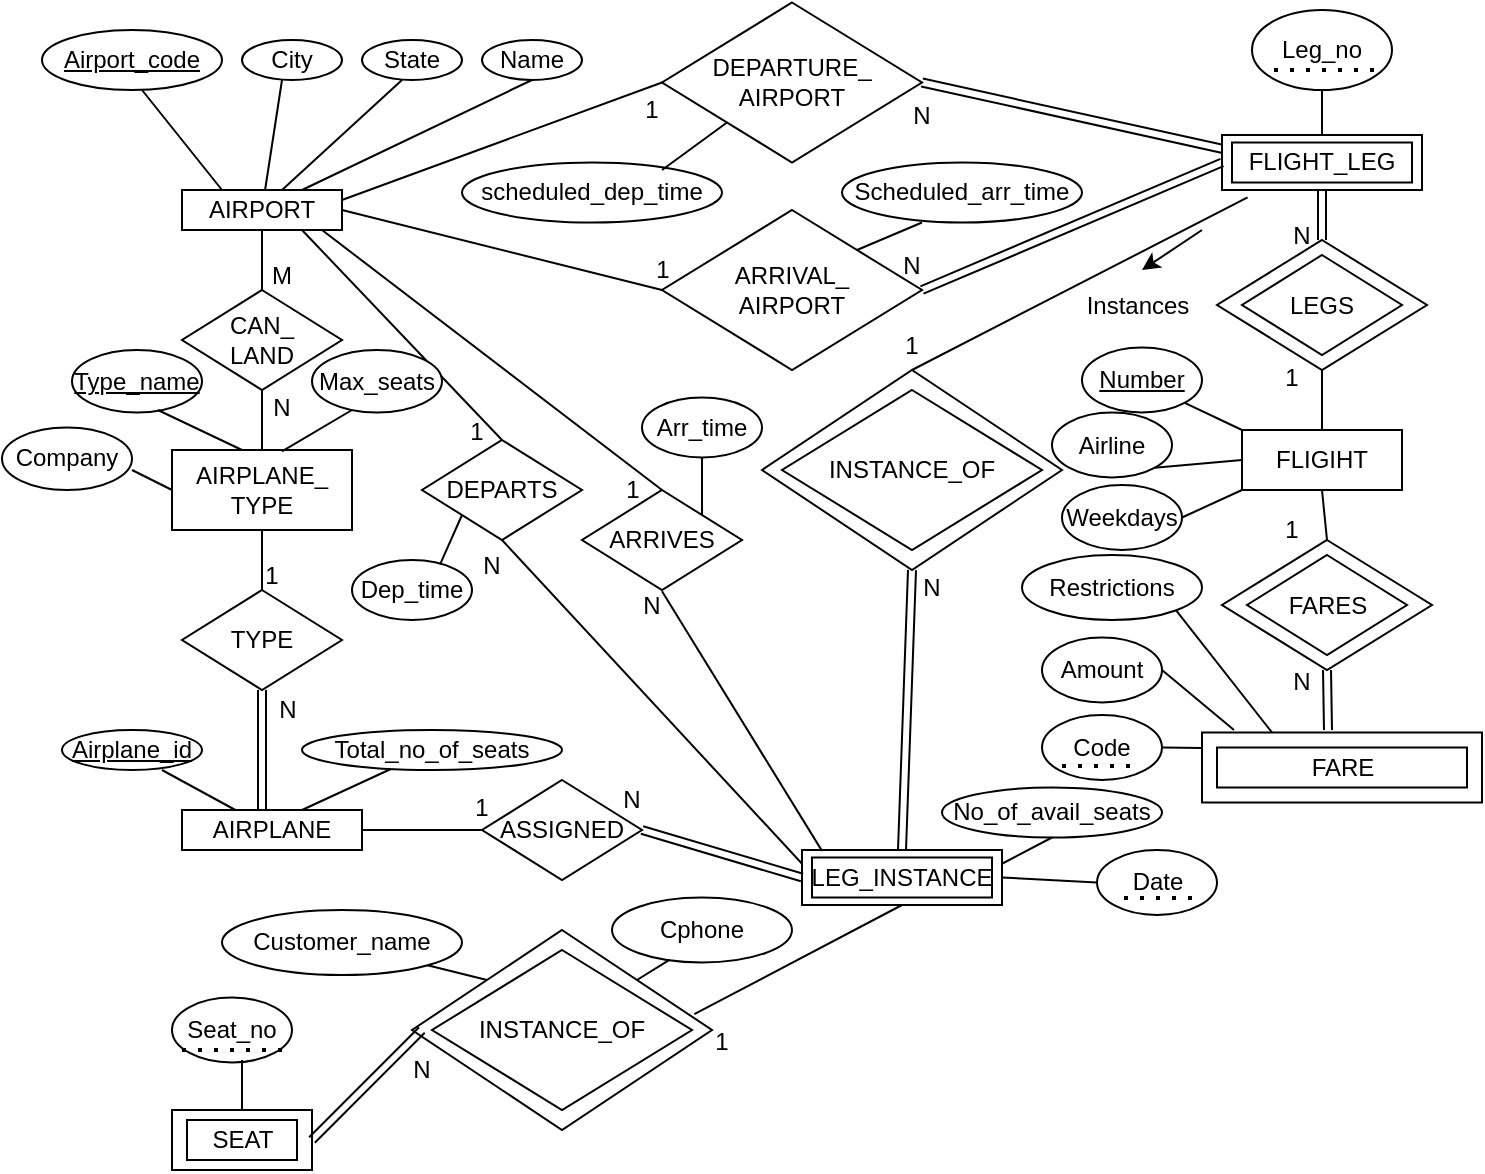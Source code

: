 <mxfile version="13.7.1" type="github">
  <diagram id="7w60Y6D1dDrkf24Q0bfc" name="Page-1">
    <mxGraphModel dx="1560" dy="632" grid="1" gridSize="10" guides="1" tooltips="1" connect="1" arrows="1" fold="1" page="1" pageScale="1" pageWidth="827" pageHeight="1169" math="0" shadow="0">
      <root>
        <mxCell id="0" />
        <mxCell id="1" parent="0" />
        <mxCell id="KQcOtN7dzlKegNRBwBD5-45" value="" style="rhombus;whiteSpace=wrap;html=1;strokeColor=#000000;" vertex="1" parent="1">
          <mxGeometry x="200" y="200" width="150" height="100" as="geometry" />
        </mxCell>
        <mxCell id="KQcOtN7dzlKegNRBwBD5-3" value="&lt;u&gt;Airport_code&lt;/u&gt;" style="ellipse;whiteSpace=wrap;html=1;strokeColor=#000000;" vertex="1" parent="1">
          <mxGeometry x="-160" y="30" width="90" height="30" as="geometry" />
        </mxCell>
        <mxCell id="KQcOtN7dzlKegNRBwBD5-7" value="City" style="ellipse;whiteSpace=wrap;html=1;strokeColor=#000000;" vertex="1" parent="1">
          <mxGeometry x="-60" y="35" width="50" height="20" as="geometry" />
        </mxCell>
        <mxCell id="KQcOtN7dzlKegNRBwBD5-8" value="Name" style="ellipse;whiteSpace=wrap;html=1;strokeColor=#000000;" vertex="1" parent="1">
          <mxGeometry x="60" y="35" width="50" height="20" as="geometry" />
        </mxCell>
        <mxCell id="KQcOtN7dzlKegNRBwBD5-9" value="State" style="ellipse;whiteSpace=wrap;html=1;strokeColor=#000000;" vertex="1" parent="1">
          <mxGeometry y="35" width="50" height="20" as="geometry" />
        </mxCell>
        <mxCell id="KQcOtN7dzlKegNRBwBD5-11" value="AIRPORT" style="rounded=0;whiteSpace=wrap;html=1;strokeColor=#000000;" vertex="1" parent="1">
          <mxGeometry x="-90" y="110" width="80" height="20" as="geometry" />
        </mxCell>
        <mxCell id="KQcOtN7dzlKegNRBwBD5-13" value="" style="endArrow=none;html=1;" edge="1" parent="1">
          <mxGeometry width="50" height="50" relative="1" as="geometry">
            <mxPoint x="-70" y="110" as="sourcePoint" />
            <mxPoint x="-110" y="60" as="targetPoint" />
          </mxGeometry>
        </mxCell>
        <mxCell id="KQcOtN7dzlKegNRBwBD5-15" value="" style="endArrow=none;html=1;" edge="1" parent="1">
          <mxGeometry width="50" height="50" relative="1" as="geometry">
            <mxPoint x="-40" y="110" as="sourcePoint" />
            <mxPoint x="20" y="55.0" as="targetPoint" />
          </mxGeometry>
        </mxCell>
        <mxCell id="KQcOtN7dzlKegNRBwBD5-16" value="" style="endArrow=none;html=1;" edge="1" parent="1" source="KQcOtN7dzlKegNRBwBD5-11">
          <mxGeometry width="50" height="50" relative="1" as="geometry">
            <mxPoint y="105.0" as="sourcePoint" />
            <mxPoint x="-40" y="55.0" as="targetPoint" />
          </mxGeometry>
        </mxCell>
        <mxCell id="KQcOtN7dzlKegNRBwBD5-17" value="" style="endArrow=none;html=1;entryX=0.5;entryY=1;entryDx=0;entryDy=0;exitX=0.75;exitY=0;exitDx=0;exitDy=0;exitPerimeter=0;" edge="1" parent="1" source="KQcOtN7dzlKegNRBwBD5-11" target="KQcOtN7dzlKegNRBwBD5-8">
          <mxGeometry width="50" height="50" relative="1" as="geometry">
            <mxPoint x="-18" y="106" as="sourcePoint" />
            <mxPoint x="30" y="65.0" as="targetPoint" />
            <Array as="points" />
          </mxGeometry>
        </mxCell>
        <mxCell id="KQcOtN7dzlKegNRBwBD5-18" value="CAN_&lt;br&gt;LAND" style="rhombus;whiteSpace=wrap;html=1;strokeColor=#000000;" vertex="1" parent="1">
          <mxGeometry x="-90" y="160" width="80" height="50" as="geometry" />
        </mxCell>
        <mxCell id="KQcOtN7dzlKegNRBwBD5-19" value="" style="endArrow=none;html=1;entryX=0.5;entryY=1;entryDx=0;entryDy=0;exitX=0.5;exitY=0;exitDx=0;exitDy=0;" edge="1" parent="1" source="KQcOtN7dzlKegNRBwBD5-18" target="KQcOtN7dzlKegNRBwBD5-11">
          <mxGeometry width="50" height="50" relative="1" as="geometry">
            <mxPoint x="180" y="340" as="sourcePoint" />
            <mxPoint x="230" y="290" as="targetPoint" />
          </mxGeometry>
        </mxCell>
        <mxCell id="KQcOtN7dzlKegNRBwBD5-20" value="AIRPLANE_&lt;br&gt;TYPE" style="rounded=0;whiteSpace=wrap;html=1;strokeColor=#000000;" vertex="1" parent="1">
          <mxGeometry x="-95" y="240" width="90" height="40" as="geometry" />
        </mxCell>
        <mxCell id="KQcOtN7dzlKegNRBwBD5-21" value="TYPE" style="rhombus;whiteSpace=wrap;html=1;strokeColor=#000000;" vertex="1" parent="1">
          <mxGeometry x="-90" y="310" width="80" height="50" as="geometry" />
        </mxCell>
        <mxCell id="KQcOtN7dzlKegNRBwBD5-22" value="AIRPLANE" style="rounded=0;whiteSpace=wrap;html=1;strokeColor=#000000;" vertex="1" parent="1">
          <mxGeometry x="-90" y="420" width="90" height="20" as="geometry" />
        </mxCell>
        <mxCell id="KQcOtN7dzlKegNRBwBD5-23" value="&lt;u&gt;Airplane_id&lt;/u&gt;" style="ellipse;whiteSpace=wrap;html=1;strokeColor=#000000;" vertex="1" parent="1">
          <mxGeometry x="-150" y="380" width="70" height="20" as="geometry" />
        </mxCell>
        <mxCell id="KQcOtN7dzlKegNRBwBD5-25" value="Total_no_of_seats" style="ellipse;whiteSpace=wrap;html=1;strokeColor=#000000;" vertex="1" parent="1">
          <mxGeometry x="-30" y="380" width="130" height="20" as="geometry" />
        </mxCell>
        <mxCell id="KQcOtN7dzlKegNRBwBD5-26" value="ASSIGNED" style="rhombus;whiteSpace=wrap;html=1;strokeColor=#000000;" vertex="1" parent="1">
          <mxGeometry x="60" y="405" width="80" height="50" as="geometry" />
        </mxCell>
        <mxCell id="KQcOtN7dzlKegNRBwBD5-27" value="" style="rounded=0;whiteSpace=wrap;html=1;strokeColor=#000000;" vertex="1" parent="1">
          <mxGeometry x="220" y="440" width="100" height="27.5" as="geometry" />
        </mxCell>
        <mxCell id="KQcOtN7dzlKegNRBwBD5-28" value="LEG_INSTANCE" style="rounded=0;whiteSpace=wrap;html=1;strokeColor=#000000;" vertex="1" parent="1">
          <mxGeometry x="225" y="443.75" width="90" height="20" as="geometry" />
        </mxCell>
        <mxCell id="KQcOtN7dzlKegNRBwBD5-31" value="DEPARTS" style="rhombus;whiteSpace=wrap;html=1;strokeColor=#000000;" vertex="1" parent="1">
          <mxGeometry x="30" y="235" width="80" height="50" as="geometry" />
        </mxCell>
        <mxCell id="KQcOtN7dzlKegNRBwBD5-32" value="ARRIVES" style="rhombus;whiteSpace=wrap;html=1;strokeColor=#000000;" vertex="1" parent="1">
          <mxGeometry x="110" y="260" width="80" height="50" as="geometry" />
        </mxCell>
        <mxCell id="KQcOtN7dzlKegNRBwBD5-33" value="" style="endArrow=none;html=1;entryX=0.75;entryY=1;entryDx=0;entryDy=0;exitX=0.5;exitY=0;exitDx=0;exitDy=0;" edge="1" parent="1" source="KQcOtN7dzlKegNRBwBD5-31" target="KQcOtN7dzlKegNRBwBD5-11">
          <mxGeometry width="50" height="50" relative="1" as="geometry">
            <mxPoint x="210" y="340" as="sourcePoint" />
            <mxPoint x="260" y="290" as="targetPoint" />
          </mxGeometry>
        </mxCell>
        <mxCell id="KQcOtN7dzlKegNRBwBD5-34" value="" style="endArrow=none;html=1;entryX=0.75;entryY=1;entryDx=0;entryDy=0;exitX=0.5;exitY=0;exitDx=0;exitDy=0;" edge="1" parent="1" source="KQcOtN7dzlKegNRBwBD5-32">
          <mxGeometry width="50" height="50" relative="1" as="geometry">
            <mxPoint x="130" y="240.0" as="sourcePoint" />
            <mxPoint x="-20" y="130.0" as="targetPoint" />
          </mxGeometry>
        </mxCell>
        <mxCell id="KQcOtN7dzlKegNRBwBD5-36" value="DEPARTURE_&lt;br&gt;AIRPORT" style="rhombus;whiteSpace=wrap;html=1;strokeColor=#000000;" vertex="1" parent="1">
          <mxGeometry x="150" y="16.25" width="130" height="80" as="geometry" />
        </mxCell>
        <mxCell id="KQcOtN7dzlKegNRBwBD5-37" value="ARRIVAL_&lt;br&gt;AIRPORT" style="rhombus;whiteSpace=wrap;html=1;strokeColor=#000000;" vertex="1" parent="1">
          <mxGeometry x="150" y="120" width="130" height="80" as="geometry" />
        </mxCell>
        <mxCell id="KQcOtN7dzlKegNRBwBD5-38" value="" style="endArrow=none;html=1;exitX=1;exitY=0.25;exitDx=0;exitDy=0;entryX=0;entryY=0.5;entryDx=0;entryDy=0;" edge="1" parent="1" source="KQcOtN7dzlKegNRBwBD5-11" target="KQcOtN7dzlKegNRBwBD5-36">
          <mxGeometry width="50" height="50" relative="1" as="geometry">
            <mxPoint x="50" y="130" as="sourcePoint" />
            <mxPoint x="100" y="80" as="targetPoint" />
          </mxGeometry>
        </mxCell>
        <mxCell id="KQcOtN7dzlKegNRBwBD5-39" value="" style="endArrow=none;html=1;exitX=1;exitY=0.5;exitDx=0;exitDy=0;entryX=0;entryY=0.5;entryDx=0;entryDy=0;" edge="1" parent="1" source="KQcOtN7dzlKegNRBwBD5-11" target="KQcOtN7dzlKegNRBwBD5-37">
          <mxGeometry width="50" height="50" relative="1" as="geometry">
            <mxPoint y="125.0" as="sourcePoint" />
            <mxPoint x="200" y="55.0" as="targetPoint" />
          </mxGeometry>
        </mxCell>
        <mxCell id="KQcOtN7dzlKegNRBwBD5-40" value="" style="rounded=0;whiteSpace=wrap;html=1;strokeColor=#000000;" vertex="1" parent="1">
          <mxGeometry x="430" y="82.5" width="100" height="27.5" as="geometry" />
        </mxCell>
        <mxCell id="KQcOtN7dzlKegNRBwBD5-41" value="FLIGHT_LEG" style="rounded=0;whiteSpace=wrap;html=1;strokeColor=#000000;" vertex="1" parent="1">
          <mxGeometry x="435" y="86.25" width="90" height="20" as="geometry" />
        </mxCell>
        <mxCell id="KQcOtN7dzlKegNRBwBD5-44" value="INSTANCE_OF" style="rhombus;whiteSpace=wrap;html=1;strokeColor=#000000;" vertex="1" parent="1">
          <mxGeometry x="210" y="210" width="130" height="80" as="geometry" />
        </mxCell>
        <mxCell id="KQcOtN7dzlKegNRBwBD5-46" value="scheduled_dep_time" style="ellipse;whiteSpace=wrap;html=1;strokeColor=#000000;" vertex="1" parent="1">
          <mxGeometry x="50" y="96.25" width="130" height="30" as="geometry" />
        </mxCell>
        <mxCell id="KQcOtN7dzlKegNRBwBD5-47" value="Scheduled_arr_time" style="ellipse;whiteSpace=wrap;html=1;strokeColor=#000000;" vertex="1" parent="1">
          <mxGeometry x="240" y="96.25" width="120" height="30" as="geometry" />
        </mxCell>
        <mxCell id="KQcOtN7dzlKegNRBwBD5-48" value="" style="endArrow=none;html=1;exitX=1;exitY=0.5;exitDx=0;exitDy=0;entryX=0;entryY=0.25;entryDx=0;entryDy=0;shape=link;" edge="1" parent="1" source="KQcOtN7dzlKegNRBwBD5-36" target="KQcOtN7dzlKegNRBwBD5-40">
          <mxGeometry width="50" height="50" relative="1" as="geometry">
            <mxPoint x="300" y="70" as="sourcePoint" />
            <mxPoint x="350" y="20" as="targetPoint" />
          </mxGeometry>
        </mxCell>
        <mxCell id="KQcOtN7dzlKegNRBwBD5-49" value="" style="endArrow=none;html=1;exitX=1;exitY=0.5;exitDx=0;exitDy=0;entryX=0;entryY=0.5;entryDx=0;entryDy=0;shape=link;" edge="1" parent="1" target="KQcOtN7dzlKegNRBwBD5-40">
          <mxGeometry width="50" height="50" relative="1" as="geometry">
            <mxPoint x="280" y="160.0" as="sourcePoint" />
            <mxPoint x="430" y="203.125" as="targetPoint" />
          </mxGeometry>
        </mxCell>
        <mxCell id="KQcOtN7dzlKegNRBwBD5-50" value="" style="endArrow=none;html=1;exitX=1;exitY=0;exitDx=0;exitDy=0;" edge="1" parent="1" source="KQcOtN7dzlKegNRBwBD5-37">
          <mxGeometry width="50" height="50" relative="1" as="geometry">
            <mxPoint x="230" y="176.25" as="sourcePoint" />
            <mxPoint x="280" y="126.25" as="targetPoint" />
          </mxGeometry>
        </mxCell>
        <mxCell id="KQcOtN7dzlKegNRBwBD5-52" value="" style="endArrow=none;html=1;entryX=0;entryY=1;entryDx=0;entryDy=0;" edge="1" parent="1" target="KQcOtN7dzlKegNRBwBD5-36">
          <mxGeometry width="50" height="50" relative="1" as="geometry">
            <mxPoint x="150" y="100" as="sourcePoint" />
            <mxPoint x="300" y="42.5" as="targetPoint" />
          </mxGeometry>
        </mxCell>
        <mxCell id="KQcOtN7dzlKegNRBwBD5-53" value="&lt;span style=&quot;line-height: 120%&quot;&gt;Leg_no&lt;/span&gt;" style="ellipse;whiteSpace=wrap;html=1;strokeColor=#000000;" vertex="1" parent="1">
          <mxGeometry x="445" y="20" width="70" height="40" as="geometry" />
        </mxCell>
        <mxCell id="KQcOtN7dzlKegNRBwBD5-54" value="" style="rhombus;whiteSpace=wrap;html=1;strokeColor=#000000;" vertex="1" parent="1">
          <mxGeometry x="427.5" y="135" width="105" height="65" as="geometry" />
        </mxCell>
        <mxCell id="KQcOtN7dzlKegNRBwBD5-56" value="LEGS" style="rhombus;whiteSpace=wrap;html=1;strokeColor=#000000;" vertex="1" parent="1">
          <mxGeometry x="440" y="142.5" width="80" height="50" as="geometry" />
        </mxCell>
        <mxCell id="KQcOtN7dzlKegNRBwBD5-57" value="&lt;u&gt;Number&lt;/u&gt;" style="ellipse;whiteSpace=wrap;html=1;strokeColor=#000000;" vertex="1" parent="1">
          <mxGeometry x="360" y="188.75" width="60" height="32.5" as="geometry" />
        </mxCell>
        <mxCell id="KQcOtN7dzlKegNRBwBD5-58" value="Airline" style="ellipse;whiteSpace=wrap;html=1;strokeColor=#000000;" vertex="1" parent="1">
          <mxGeometry x="345" y="221.25" width="60" height="32.5" as="geometry" />
        </mxCell>
        <mxCell id="KQcOtN7dzlKegNRBwBD5-59" value="Weekdays" style="ellipse;whiteSpace=wrap;html=1;strokeColor=#000000;" vertex="1" parent="1">
          <mxGeometry x="350" y="257.5" width="60" height="32.5" as="geometry" />
        </mxCell>
        <mxCell id="KQcOtN7dzlKegNRBwBD5-60" value="Restrictions" style="ellipse;whiteSpace=wrap;html=1;strokeColor=#000000;" vertex="1" parent="1">
          <mxGeometry x="330" y="292.5" width="90" height="32.5" as="geometry" />
        </mxCell>
        <mxCell id="KQcOtN7dzlKegNRBwBD5-61" value="FLIGIHT" style="rounded=0;whiteSpace=wrap;html=1;strokeColor=#000000;" vertex="1" parent="1">
          <mxGeometry x="440" y="230" width="80" height="30" as="geometry" />
        </mxCell>
        <mxCell id="KQcOtN7dzlKegNRBwBD5-63" value="" style="rhombus;whiteSpace=wrap;html=1;strokeColor=#000000;" vertex="1" parent="1">
          <mxGeometry x="430" y="285" width="105" height="65" as="geometry" />
        </mxCell>
        <mxCell id="KQcOtN7dzlKegNRBwBD5-64" value="FARES" style="rhombus;whiteSpace=wrap;html=1;strokeColor=#000000;" vertex="1" parent="1">
          <mxGeometry x="442.5" y="292.5" width="80" height="50" as="geometry" />
        </mxCell>
        <mxCell id="KQcOtN7dzlKegNRBwBD5-65" value="" style="rounded=0;whiteSpace=wrap;html=1;strokeColor=#000000;" vertex="1" parent="1">
          <mxGeometry x="420" y="381.25" width="140" height="35" as="geometry" />
        </mxCell>
        <mxCell id="KQcOtN7dzlKegNRBwBD5-66" value="FARE" style="rounded=0;whiteSpace=wrap;html=1;strokeColor=#000000;" vertex="1" parent="1">
          <mxGeometry x="427.5" y="388.75" width="125" height="20" as="geometry" />
        </mxCell>
        <mxCell id="KQcOtN7dzlKegNRBwBD5-67" value="Amount" style="ellipse;whiteSpace=wrap;html=1;strokeColor=#000000;" vertex="1" parent="1">
          <mxGeometry x="340" y="333.75" width="60" height="32.5" as="geometry" />
        </mxCell>
        <mxCell id="KQcOtN7dzlKegNRBwBD5-68" value="Code" style="ellipse;whiteSpace=wrap;html=1;strokeColor=#000000;" vertex="1" parent="1">
          <mxGeometry x="340" y="372.5" width="60" height="32.5" as="geometry" />
        </mxCell>
        <mxCell id="KQcOtN7dzlKegNRBwBD5-69" value="Arr_time" style="ellipse;whiteSpace=wrap;html=1;strokeColor=#000000;" vertex="1" parent="1">
          <mxGeometry x="140" y="213.75" width="60" height="30" as="geometry" />
        </mxCell>
        <mxCell id="KQcOtN7dzlKegNRBwBD5-70" value="Dep_time" style="ellipse;whiteSpace=wrap;html=1;strokeColor=#000000;" vertex="1" parent="1">
          <mxGeometry x="-5" y="295" width="60" height="30" as="geometry" />
        </mxCell>
        <mxCell id="KQcOtN7dzlKegNRBwBD5-72" value="" style="rhombus;whiteSpace=wrap;html=1;strokeColor=#000000;" vertex="1" parent="1">
          <mxGeometry x="25" y="480" width="150" height="100" as="geometry" />
        </mxCell>
        <mxCell id="KQcOtN7dzlKegNRBwBD5-73" value="INSTANCE_OF" style="rhombus;whiteSpace=wrap;html=1;strokeColor=#000000;" vertex="1" parent="1">
          <mxGeometry x="35" y="490" width="130" height="80" as="geometry" />
        </mxCell>
        <mxCell id="KQcOtN7dzlKegNRBwBD5-74" value="Cphone" style="ellipse;whiteSpace=wrap;html=1;strokeColor=#000000;" vertex="1" parent="1">
          <mxGeometry x="125" y="463.75" width="90" height="32.5" as="geometry" />
        </mxCell>
        <mxCell id="KQcOtN7dzlKegNRBwBD5-75" value="Customer_name" style="ellipse;whiteSpace=wrap;html=1;strokeColor=#000000;" vertex="1" parent="1">
          <mxGeometry x="-70" y="470" width="120" height="32.5" as="geometry" />
        </mxCell>
        <mxCell id="KQcOtN7dzlKegNRBwBD5-76" value="Seat_no" style="ellipse;whiteSpace=wrap;html=1;strokeColor=#000000;" vertex="1" parent="1">
          <mxGeometry x="-95" y="513.75" width="60" height="32.5" as="geometry" />
        </mxCell>
        <mxCell id="KQcOtN7dzlKegNRBwBD5-78" value="" style="rounded=0;whiteSpace=wrap;html=1;strokeColor=#000000;" vertex="1" parent="1">
          <mxGeometry x="-95" y="570" width="70" height="30" as="geometry" />
        </mxCell>
        <mxCell id="KQcOtN7dzlKegNRBwBD5-79" value="SEAT" style="rounded=0;whiteSpace=wrap;html=1;strokeColor=#000000;" vertex="1" parent="1">
          <mxGeometry x="-87.5" y="575" width="55" height="20" as="geometry" />
        </mxCell>
        <mxCell id="KQcOtN7dzlKegNRBwBD5-80" value="" style="endArrow=none;html=1;exitX=0.5;exitY=0;exitDx=0;exitDy=0;" edge="1" parent="1" source="KQcOtN7dzlKegNRBwBD5-78">
          <mxGeometry width="50" height="50" relative="1" as="geometry">
            <mxPoint x="-110" y="595" as="sourcePoint" />
            <mxPoint x="-60" y="545" as="targetPoint" />
          </mxGeometry>
        </mxCell>
        <mxCell id="KQcOtN7dzlKegNRBwBD5-81" value="" style="endArrow=none;html=1;exitX=0;exitY=0.25;exitDx=0;exitDy=0;entryX=0.5;entryY=1;entryDx=0;entryDy=0;" edge="1" parent="1" source="KQcOtN7dzlKegNRBwBD5-27" target="KQcOtN7dzlKegNRBwBD5-31">
          <mxGeometry width="50" height="50" relative="1" as="geometry">
            <mxPoint x="20" y="340" as="sourcePoint" />
            <mxPoint x="70" y="280" as="targetPoint" />
          </mxGeometry>
        </mxCell>
        <mxCell id="KQcOtN7dzlKegNRBwBD5-82" value="" style="endArrow=none;html=1;exitX=0.1;exitY=0.016;exitDx=0;exitDy=0;exitPerimeter=0;" edge="1" parent="1" source="KQcOtN7dzlKegNRBwBD5-27">
          <mxGeometry width="50" height="50" relative="1" as="geometry">
            <mxPoint x="270" y="440.005" as="sourcePoint" />
            <mxPoint x="150" y="310.63" as="targetPoint" />
          </mxGeometry>
        </mxCell>
        <mxCell id="KQcOtN7dzlKegNRBwBD5-83" value="" style="endArrow=none;html=1;entryX=0.5;entryY=1;entryDx=0;entryDy=0;exitX=0.5;exitY=0;exitDx=0;exitDy=0;" edge="1" parent="1" source="KQcOtN7dzlKegNRBwBD5-20" target="KQcOtN7dzlKegNRBwBD5-18">
          <mxGeometry width="50" height="50" relative="1" as="geometry">
            <mxPoint x="160" y="330" as="sourcePoint" />
            <mxPoint x="210" y="280" as="targetPoint" />
            <Array as="points" />
          </mxGeometry>
        </mxCell>
        <mxCell id="KQcOtN7dzlKegNRBwBD5-84" value="&lt;u&gt;Type_name&lt;/u&gt;" style="ellipse;whiteSpace=wrap;html=1;strokeColor=#000000;" vertex="1" parent="1">
          <mxGeometry x="-145" y="190" width="65" height="31.25" as="geometry" />
        </mxCell>
        <mxCell id="KQcOtN7dzlKegNRBwBD5-85" value="Max_seats" style="ellipse;whiteSpace=wrap;html=1;strokeColor=#000000;" vertex="1" parent="1">
          <mxGeometry x="-25" y="190" width="65" height="31.25" as="geometry" />
        </mxCell>
        <mxCell id="KQcOtN7dzlKegNRBwBD5-86" value="Company" style="ellipse;whiteSpace=wrap;html=1;strokeColor=#000000;" vertex="1" parent="1">
          <mxGeometry x="-180" y="228.75" width="65" height="31.25" as="geometry" />
        </mxCell>
        <mxCell id="KQcOtN7dzlKegNRBwBD5-87" value="" style="endArrow=none;html=1;entryX=0.66;entryY=0.96;entryDx=0;entryDy=0;entryPerimeter=0;" edge="1" parent="1" target="KQcOtN7dzlKegNRBwBD5-84">
          <mxGeometry width="50" height="50" relative="1" as="geometry">
            <mxPoint x="-60" y="240" as="sourcePoint" />
            <mxPoint x="210" y="280" as="targetPoint" />
          </mxGeometry>
        </mxCell>
        <mxCell id="KQcOtN7dzlKegNRBwBD5-89" value="" style="endArrow=none;html=1;exitX=0.611;exitY=0.018;exitDx=0;exitDy=0;exitPerimeter=0;" edge="1" parent="1" source="KQcOtN7dzlKegNRBwBD5-20">
          <mxGeometry width="50" height="50" relative="1" as="geometry">
            <mxPoint x="-55" y="270" as="sourcePoint" />
            <mxPoint x="-5" y="220" as="targetPoint" />
          </mxGeometry>
        </mxCell>
        <mxCell id="KQcOtN7dzlKegNRBwBD5-90" value="" style="endArrow=none;html=1;exitX=0;exitY=0.5;exitDx=0;exitDy=0;" edge="1" parent="1" source="KQcOtN7dzlKegNRBwBD5-20">
          <mxGeometry width="50" height="50" relative="1" as="geometry">
            <mxPoint x="-165" y="300" as="sourcePoint" />
            <mxPoint x="-115" y="250" as="targetPoint" />
          </mxGeometry>
        </mxCell>
        <mxCell id="KQcOtN7dzlKegNRBwBD5-91" value="" style="endArrow=none;html=1;exitX=0.5;exitY=0;exitDx=0;exitDy=0;" edge="1" parent="1" source="KQcOtN7dzlKegNRBwBD5-21">
          <mxGeometry width="50" height="50" relative="1" as="geometry">
            <mxPoint x="-100" y="330" as="sourcePoint" />
            <mxPoint x="-50" y="280" as="targetPoint" />
          </mxGeometry>
        </mxCell>
        <mxCell id="KQcOtN7dzlKegNRBwBD5-93" value="" style="endArrow=none;html=1;verticalAlign=middle;labelPosition=left;verticalLabelPosition=middle;align=right;entryX=0.5;entryY=1;entryDx=0;entryDy=0;shape=link;" edge="1" parent="1" target="KQcOtN7dzlKegNRBwBD5-21">
          <mxGeometry width="50" height="50" relative="1" as="geometry">
            <mxPoint x="-50" y="420" as="sourcePoint" />
            <mxPoint x="-45" y="354" as="targetPoint" />
          </mxGeometry>
        </mxCell>
        <mxCell id="KQcOtN7dzlKegNRBwBD5-95" value="" style="endArrow=none;html=1;" edge="1" parent="1" source="KQcOtN7dzlKegNRBwBD5-22">
          <mxGeometry width="50" height="50" relative="1" as="geometry">
            <mxPoint x="-150" y="450" as="sourcePoint" />
            <mxPoint x="-100" y="400" as="targetPoint" />
          </mxGeometry>
        </mxCell>
        <mxCell id="KQcOtN7dzlKegNRBwBD5-96" value="" style="endArrow=none;html=1;" edge="1" parent="1" target="KQcOtN7dzlKegNRBwBD5-25">
          <mxGeometry width="50" height="50" relative="1" as="geometry">
            <mxPoint x="-30" y="420" as="sourcePoint" />
            <mxPoint x="1" y="403" as="targetPoint" />
          </mxGeometry>
        </mxCell>
        <mxCell id="KQcOtN7dzlKegNRBwBD5-98" value="" style="endArrow=none;html=1;entryX=0;entryY=0.5;entryDx=0;entryDy=0;exitX=1;exitY=0.5;exitDx=0;exitDy=0;" edge="1" parent="1" source="KQcOtN7dzlKegNRBwBD5-22" target="KQcOtN7dzlKegNRBwBD5-26">
          <mxGeometry width="50" height="50" relative="1" as="geometry">
            <mxPoint x="-20" y="470" as="sourcePoint" />
            <mxPoint x="30" y="420" as="targetPoint" />
          </mxGeometry>
        </mxCell>
        <mxCell id="KQcOtN7dzlKegNRBwBD5-99" value="1" style="text;html=1;strokeColor=none;fillColor=none;align=center;verticalAlign=middle;whiteSpace=wrap;rounded=0;" vertex="1" parent="1">
          <mxGeometry x="40" y="408.75" width="40" height="20" as="geometry" />
        </mxCell>
        <mxCell id="KQcOtN7dzlKegNRBwBD5-100" value="No_of_avail_seats" style="ellipse;whiteSpace=wrap;html=1;strokeColor=#000000;" vertex="1" parent="1">
          <mxGeometry x="290" y="408.75" width="110" height="25" as="geometry" />
        </mxCell>
        <mxCell id="KQcOtN7dzlKegNRBwBD5-101" value="Date" style="ellipse;whiteSpace=wrap;html=1;strokeColor=#000000;" vertex="1" parent="1">
          <mxGeometry x="367.5" y="440" width="60" height="32.5" as="geometry" />
        </mxCell>
        <mxCell id="KQcOtN7dzlKegNRBwBD5-104" value="" style="endArrow=none;html=1;exitX=1;exitY=0;exitDx=0;exitDy=0;entryX=0.321;entryY=0.956;entryDx=0;entryDy=0;entryPerimeter=0;" edge="1" parent="1" source="KQcOtN7dzlKegNRBwBD5-72" target="KQcOtN7dzlKegNRBwBD5-74">
          <mxGeometry width="50" height="50" relative="1" as="geometry">
            <mxPoint x="140" y="510" as="sourcePoint" />
            <mxPoint x="170" y="487.5" as="targetPoint" />
          </mxGeometry>
        </mxCell>
        <mxCell id="KQcOtN7dzlKegNRBwBD5-105" value="" style="endArrow=none;html=1;entryX=1;entryY=1;entryDx=0;entryDy=0;exitX=0.25;exitY=0;exitDx=0;exitDy=0;" edge="1" parent="1" source="KQcOtN7dzlKegNRBwBD5-65" target="KQcOtN7dzlKegNRBwBD5-60">
          <mxGeometry width="50" height="50" relative="1" as="geometry">
            <mxPoint x="220" y="330" as="sourcePoint" />
            <mxPoint x="270" y="280" as="targetPoint" />
          </mxGeometry>
        </mxCell>
        <mxCell id="KQcOtN7dzlKegNRBwBD5-106" value="" style="endArrow=none;html=1;entryX=1;entryY=0.5;entryDx=0;entryDy=0;" edge="1" parent="1" target="KQcOtN7dzlKegNRBwBD5-67">
          <mxGeometry width="50" height="50" relative="1" as="geometry">
            <mxPoint x="436" y="380" as="sourcePoint" />
            <mxPoint x="417.668" y="329.926" as="targetPoint" />
          </mxGeometry>
        </mxCell>
        <mxCell id="KQcOtN7dzlKegNRBwBD5-107" value="" style="endArrow=none;html=1;entryX=1;entryY=0.5;entryDx=0;entryDy=0;" edge="1" parent="1" target="KQcOtN7dzlKegNRBwBD5-68">
          <mxGeometry width="50" height="50" relative="1" as="geometry">
            <mxPoint x="420" y="389" as="sourcePoint" />
            <mxPoint x="410.0" y="360" as="targetPoint" />
          </mxGeometry>
        </mxCell>
        <mxCell id="KQcOtN7dzlKegNRBwBD5-108" value="" style="endArrow=none;html=1;entryX=0.5;entryY=1;entryDx=0;entryDy=0;shape=link;" edge="1" parent="1" target="KQcOtN7dzlKegNRBwBD5-63">
          <mxGeometry width="50" height="50" relative="1" as="geometry">
            <mxPoint x="483" y="380" as="sourcePoint" />
            <mxPoint x="417.668" y="329.926" as="targetPoint" />
          </mxGeometry>
        </mxCell>
        <mxCell id="KQcOtN7dzlKegNRBwBD5-111" value="" style="endArrow=none;html=1;entryX=1;entryY=0.5;entryDx=0;entryDy=0;exitX=0;exitY=1;exitDx=0;exitDy=0;" edge="1" parent="1" source="KQcOtN7dzlKegNRBwBD5-61" target="KQcOtN7dzlKegNRBwBD5-59">
          <mxGeometry width="50" height="50" relative="1" as="geometry">
            <mxPoint x="465" y="391.25" as="sourcePoint" />
            <mxPoint x="417.668" y="329.926" as="targetPoint" />
          </mxGeometry>
        </mxCell>
        <mxCell id="KQcOtN7dzlKegNRBwBD5-112" value="" style="endArrow=none;html=1;entryX=1;entryY=1;entryDx=0;entryDy=0;exitX=0;exitY=0.5;exitDx=0;exitDy=0;" edge="1" parent="1" source="KQcOtN7dzlKegNRBwBD5-61" target="KQcOtN7dzlKegNRBwBD5-58">
          <mxGeometry width="50" height="50" relative="1" as="geometry">
            <mxPoint x="450" y="270.0" as="sourcePoint" />
            <mxPoint x="420.0" y="273.75" as="targetPoint" />
          </mxGeometry>
        </mxCell>
        <mxCell id="KQcOtN7dzlKegNRBwBD5-114" value="" style="endArrow=none;html=1;entryX=1;entryY=1;entryDx=0;entryDy=0;exitX=0;exitY=0;exitDx=0;exitDy=0;exitPerimeter=0;" edge="1" parent="1" source="KQcOtN7dzlKegNRBwBD5-61" target="KQcOtN7dzlKegNRBwBD5-57">
          <mxGeometry width="50" height="50" relative="1" as="geometry">
            <mxPoint x="450" y="255.0" as="sourcePoint" />
            <mxPoint x="406.642" y="247.504" as="targetPoint" />
          </mxGeometry>
        </mxCell>
        <mxCell id="KQcOtN7dzlKegNRBwBD5-115" value="" style="endArrow=none;html=1;entryX=0.5;entryY=1;entryDx=0;entryDy=0;exitX=0.5;exitY=0;exitDx=0;exitDy=0;" edge="1" parent="1" source="KQcOtN7dzlKegNRBwBD5-61" target="KQcOtN7dzlKegNRBwBD5-54">
          <mxGeometry width="50" height="50" relative="1" as="geometry">
            <mxPoint x="450" y="240.0" as="sourcePoint" />
            <mxPoint x="411.642" y="205.004" as="targetPoint" />
          </mxGeometry>
        </mxCell>
        <mxCell id="KQcOtN7dzlKegNRBwBD5-116" value="" style="endArrow=none;html=1;entryX=0.5;entryY=1;entryDx=0;entryDy=0;exitX=0.5;exitY=0;exitDx=0;exitDy=0;shape=link;" edge="1" parent="1" source="KQcOtN7dzlKegNRBwBD5-54" target="KQcOtN7dzlKegNRBwBD5-40">
          <mxGeometry width="50" height="50" relative="1" as="geometry">
            <mxPoint x="480" y="130" as="sourcePoint" />
            <mxPoint x="490" y="210.0" as="targetPoint" />
          </mxGeometry>
        </mxCell>
        <mxCell id="KQcOtN7dzlKegNRBwBD5-118" value="" style="endArrow=none;html=1;entryX=0.5;entryY=1;entryDx=0;entryDy=0;exitX=0.5;exitY=0;exitDx=0;exitDy=0;" edge="1" parent="1" source="KQcOtN7dzlKegNRBwBD5-40" target="KQcOtN7dzlKegNRBwBD5-53">
          <mxGeometry width="50" height="50" relative="1" as="geometry">
            <mxPoint x="490" y="145.0" as="sourcePoint" />
            <mxPoint x="490" y="120.0" as="targetPoint" />
          </mxGeometry>
        </mxCell>
        <mxCell id="KQcOtN7dzlKegNRBwBD5-120" value="" style="endArrow=none;html=1;entryX=0.5;entryY=1;entryDx=0;entryDy=0;exitX=0.5;exitY=0;exitDx=0;exitDy=0;" edge="1" parent="1" source="KQcOtN7dzlKegNRBwBD5-63" target="KQcOtN7dzlKegNRBwBD5-61">
          <mxGeometry width="50" height="50" relative="1" as="geometry">
            <mxPoint x="490" y="240.0" as="sourcePoint" />
            <mxPoint x="490" y="210.0" as="targetPoint" />
          </mxGeometry>
        </mxCell>
        <mxCell id="KQcOtN7dzlKegNRBwBD5-124" value="" style="endArrow=none;html=1;entryX=0.5;entryY=1;entryDx=0;entryDy=0;exitX=0.5;exitY=0;exitDx=0;exitDy=0;shape=link;" edge="1" parent="1" source="KQcOtN7dzlKegNRBwBD5-27" target="KQcOtN7dzlKegNRBwBD5-45">
          <mxGeometry width="50" height="50" relative="1" as="geometry">
            <mxPoint x="220" y="330" as="sourcePoint" />
            <mxPoint x="270" y="280" as="targetPoint" />
          </mxGeometry>
        </mxCell>
        <mxCell id="KQcOtN7dzlKegNRBwBD5-125" value="" style="endArrow=none;html=1;entryX=0.5;entryY=0;entryDx=0;entryDy=0;exitX=0.128;exitY=1.133;exitDx=0;exitDy=0;exitPerimeter=0;" edge="1" parent="1" source="KQcOtN7dzlKegNRBwBD5-40" target="KQcOtN7dzlKegNRBwBD5-45">
          <mxGeometry width="50" height="50" relative="1" as="geometry">
            <mxPoint x="220" y="330" as="sourcePoint" />
            <mxPoint x="270" y="280" as="targetPoint" />
          </mxGeometry>
        </mxCell>
        <mxCell id="KQcOtN7dzlKegNRBwBD5-126" value="" style="endArrow=classic;html=1;" edge="1" parent="1">
          <mxGeometry width="50" height="50" relative="1" as="geometry">
            <mxPoint x="420" y="130" as="sourcePoint" />
            <mxPoint x="390" y="150" as="targetPoint" />
          </mxGeometry>
        </mxCell>
        <mxCell id="KQcOtN7dzlKegNRBwBD5-127" value="Instances" style="text;html=1;strokeColor=none;fillColor=none;align=center;verticalAlign=middle;whiteSpace=wrap;rounded=0;" vertex="1" parent="1">
          <mxGeometry x="367.5" y="157.5" width="40" height="20" as="geometry" />
        </mxCell>
        <mxCell id="KQcOtN7dzlKegNRBwBD5-128" value="" style="endArrow=none;html=1;exitX=1;exitY=0.5;exitDx=0;exitDy=0;shape=link;entryX=0.033;entryY=0.5;entryDx=0;entryDy=0;entryPerimeter=0;" edge="1" parent="1" source="KQcOtN7dzlKegNRBwBD5-78" target="KQcOtN7dzlKegNRBwBD5-72">
          <mxGeometry width="50" height="50" relative="1" as="geometry">
            <mxPoint x="220" y="330" as="sourcePoint" />
            <mxPoint x="35" y="540" as="targetPoint" />
          </mxGeometry>
        </mxCell>
        <mxCell id="KQcOtN7dzlKegNRBwBD5-129" value="" style="endArrow=none;html=1;entryX=1;entryY=1;entryDx=0;entryDy=0;exitX=0;exitY=0;exitDx=0;exitDy=0;" edge="1" parent="1" source="KQcOtN7dzlKegNRBwBD5-72" target="KQcOtN7dzlKegNRBwBD5-75">
          <mxGeometry width="50" height="50" relative="1" as="geometry">
            <mxPoint x="220" y="330" as="sourcePoint" />
            <mxPoint x="270" y="280" as="targetPoint" />
          </mxGeometry>
        </mxCell>
        <mxCell id="KQcOtN7dzlKegNRBwBD5-130" value="" style="endArrow=none;html=1;entryX=0.5;entryY=1;entryDx=0;entryDy=0;exitX=0.941;exitY=0.421;exitDx=0;exitDy=0;exitPerimeter=0;" edge="1" parent="1" source="KQcOtN7dzlKegNRBwBD5-72" target="KQcOtN7dzlKegNRBwBD5-27">
          <mxGeometry width="50" height="50" relative="1" as="geometry">
            <mxPoint x="170" y="530" as="sourcePoint" />
            <mxPoint x="220" y="480" as="targetPoint" />
          </mxGeometry>
        </mxCell>
        <mxCell id="KQcOtN7dzlKegNRBwBD5-131" value="" style="endArrow=none;html=1;exitX=1;exitY=0.5;exitDx=0;exitDy=0;entryX=0;entryY=0.5;entryDx=0;entryDy=0;shape=link;" edge="1" parent="1" source="KQcOtN7dzlKegNRBwBD5-26" target="KQcOtN7dzlKegNRBwBD5-27">
          <mxGeometry width="50" height="50" relative="1" as="geometry">
            <mxPoint x="220" y="330" as="sourcePoint" />
            <mxPoint x="270" y="280" as="targetPoint" />
          </mxGeometry>
        </mxCell>
        <mxCell id="KQcOtN7dzlKegNRBwBD5-132" value="" style="endArrow=none;html=1;entryX=0;entryY=1;entryDx=0;entryDy=0;exitX=0.734;exitY=0.073;exitDx=0;exitDy=0;exitPerimeter=0;" edge="1" parent="1" source="KQcOtN7dzlKegNRBwBD5-70" target="KQcOtN7dzlKegNRBwBD5-31">
          <mxGeometry width="50" height="50" relative="1" as="geometry">
            <mxPoint x="220" y="330" as="sourcePoint" />
            <mxPoint x="270" y="280" as="targetPoint" />
          </mxGeometry>
        </mxCell>
        <mxCell id="KQcOtN7dzlKegNRBwBD5-133" value="" style="endArrow=none;html=1;entryX=0.5;entryY=1;entryDx=0;entryDy=0;exitX=1;exitY=0;exitDx=0;exitDy=0;" edge="1" parent="1" source="KQcOtN7dzlKegNRBwBD5-32" target="KQcOtN7dzlKegNRBwBD5-69">
          <mxGeometry width="50" height="50" relative="1" as="geometry">
            <mxPoint x="49.04" y="307.19" as="sourcePoint" />
            <mxPoint x="60" y="282.5" as="targetPoint" />
          </mxGeometry>
        </mxCell>
        <mxCell id="KQcOtN7dzlKegNRBwBD5-134" value="" style="endArrow=none;html=1;entryX=0;entryY=0.5;entryDx=0;entryDy=0;exitX=1;exitY=0.5;exitDx=0;exitDy=0;" edge="1" parent="1" source="KQcOtN7dzlKegNRBwBD5-27" target="KQcOtN7dzlKegNRBwBD5-101">
          <mxGeometry width="50" height="50" relative="1" as="geometry">
            <mxPoint x="220" y="330" as="sourcePoint" />
            <mxPoint x="270" y="280" as="targetPoint" />
          </mxGeometry>
        </mxCell>
        <mxCell id="KQcOtN7dzlKegNRBwBD5-137" value="" style="endArrow=none;html=1;entryX=0.5;entryY=1;entryDx=0;entryDy=0;exitX=1;exitY=0.25;exitDx=0;exitDy=0;" edge="1" parent="1" source="KQcOtN7dzlKegNRBwBD5-27" target="KQcOtN7dzlKegNRBwBD5-100">
          <mxGeometry width="50" height="50" relative="1" as="geometry">
            <mxPoint x="220" y="330" as="sourcePoint" />
            <mxPoint x="270" y="280" as="targetPoint" />
          </mxGeometry>
        </mxCell>
        <mxCell id="KQcOtN7dzlKegNRBwBD5-138" value="" style="endArrow=none;dashed=1;html=1;dashPattern=1 3;strokeWidth=2;spacingTop=6;" edge="1" parent="1">
          <mxGeometry width="50" height="50" relative="1" as="geometry">
            <mxPoint x="456" y="50" as="sourcePoint" />
            <mxPoint x="510" y="50" as="targetPoint" />
          </mxGeometry>
        </mxCell>
        <mxCell id="KQcOtN7dzlKegNRBwBD5-139" value="" style="endArrow=none;dashed=1;html=1;dashPattern=1 3;strokeWidth=2;" edge="1" parent="1">
          <mxGeometry width="50" height="50" relative="1" as="geometry">
            <mxPoint x="350" y="398" as="sourcePoint" />
            <mxPoint x="390" y="398" as="targetPoint" />
            <Array as="points" />
          </mxGeometry>
        </mxCell>
        <mxCell id="KQcOtN7dzlKegNRBwBD5-140" value="" style="endArrow=none;dashed=1;html=1;dashPattern=1 3;strokeWidth=2;spacingTop=6;" edge="1" parent="1">
          <mxGeometry width="50" height="50" relative="1" as="geometry">
            <mxPoint x="-90" y="540.0" as="sourcePoint" />
            <mxPoint x="-36" y="540.0" as="targetPoint" />
          </mxGeometry>
        </mxCell>
        <mxCell id="KQcOtN7dzlKegNRBwBD5-141" value="" style="endArrow=none;dashed=1;html=1;dashPattern=1 3;strokeWidth=2;" edge="1" parent="1">
          <mxGeometry width="50" height="50" relative="1" as="geometry">
            <mxPoint x="381" y="464" as="sourcePoint" />
            <mxPoint x="421" y="464" as="targetPoint" />
            <Array as="points" />
          </mxGeometry>
        </mxCell>
        <mxCell id="KQcOtN7dzlKegNRBwBD5-142" value="1" style="text;html=1;strokeColor=none;fillColor=none;align=center;verticalAlign=middle;whiteSpace=wrap;rounded=0;" vertex="1" parent="1">
          <mxGeometry x="125" y="60" width="40" height="20" as="geometry" />
        </mxCell>
        <mxCell id="KQcOtN7dzlKegNRBwBD5-143" value="1" style="text;html=1;strokeColor=none;fillColor=none;align=center;verticalAlign=middle;whiteSpace=wrap;rounded=0;" vertex="1" parent="1">
          <mxGeometry x="137.5" y="140" width="25" height="20" as="geometry" />
        </mxCell>
        <mxCell id="KQcOtN7dzlKegNRBwBD5-144" value="1" style="text;html=1;strokeColor=none;fillColor=none;align=center;verticalAlign=middle;whiteSpace=wrap;rounded=0;" vertex="1" parent="1">
          <mxGeometry x="255" y="177.5" width="40" height="20" as="geometry" />
        </mxCell>
        <mxCell id="KQcOtN7dzlKegNRBwBD5-146" value="1" style="text;html=1;strokeColor=none;fillColor=none;align=center;verticalAlign=middle;whiteSpace=wrap;rounded=0;" vertex="1" parent="1">
          <mxGeometry x="445" y="193.75" width="40" height="20" as="geometry" />
        </mxCell>
        <mxCell id="KQcOtN7dzlKegNRBwBD5-149" value="1" style="text;html=1;strokeColor=none;fillColor=none;align=center;verticalAlign=middle;whiteSpace=wrap;rounded=0;" vertex="1" parent="1">
          <mxGeometry x="445" y="270" width="40" height="20" as="geometry" />
        </mxCell>
        <mxCell id="KQcOtN7dzlKegNRBwBD5-150" value="1" style="text;html=1;strokeColor=none;fillColor=none;align=center;verticalAlign=middle;whiteSpace=wrap;rounded=0;" vertex="1" parent="1">
          <mxGeometry x="160" y="526.25" width="40" height="20" as="geometry" />
        </mxCell>
        <mxCell id="KQcOtN7dzlKegNRBwBD5-151" value="1" style="text;html=1;strokeColor=none;fillColor=none;align=center;verticalAlign=middle;whiteSpace=wrap;rounded=0;" vertex="1" parent="1">
          <mxGeometry x="-65" y="292.5" width="40" height="20" as="geometry" />
        </mxCell>
        <mxCell id="KQcOtN7dzlKegNRBwBD5-152" value="N" style="text;html=1;strokeColor=none;fillColor=none;align=center;verticalAlign=middle;whiteSpace=wrap;rounded=0;" vertex="1" parent="1">
          <mxGeometry x="260" y="62.5" width="40" height="20" as="geometry" />
        </mxCell>
        <mxCell id="KQcOtN7dzlKegNRBwBD5-154" value="N" style="text;html=1;strokeColor=none;fillColor=none;align=center;verticalAlign=middle;whiteSpace=wrap;rounded=0;" vertex="1" parent="1">
          <mxGeometry x="255" y="137.5" width="40" height="20" as="geometry" />
        </mxCell>
        <mxCell id="KQcOtN7dzlKegNRBwBD5-156" value="N" style="text;html=1;strokeColor=none;fillColor=none;align=center;verticalAlign=middle;whiteSpace=wrap;rounded=0;" vertex="1" parent="1">
          <mxGeometry x="450" y="122.5" width="40" height="20" as="geometry" />
        </mxCell>
        <mxCell id="KQcOtN7dzlKegNRBwBD5-157" value="N" style="text;html=1;strokeColor=none;fillColor=none;align=center;verticalAlign=middle;whiteSpace=wrap;rounded=0;" vertex="1" parent="1">
          <mxGeometry x="465" y="346.25" width="10" height="20" as="geometry" />
        </mxCell>
        <mxCell id="KQcOtN7dzlKegNRBwBD5-161" value="N" style="text;html=1;strokeColor=none;fillColor=none;align=center;verticalAlign=middle;whiteSpace=wrap;rounded=0;" vertex="1" parent="1">
          <mxGeometry x="130" y="405" width="10" height="20" as="geometry" />
        </mxCell>
        <mxCell id="KQcOtN7dzlKegNRBwBD5-162" value="N" style="text;html=1;strokeColor=none;fillColor=none;align=center;verticalAlign=middle;whiteSpace=wrap;rounded=0;" vertex="1" parent="1">
          <mxGeometry x="140" y="307.5" width="10" height="20" as="geometry" />
        </mxCell>
        <mxCell id="KQcOtN7dzlKegNRBwBD5-163" value="N" style="text;html=1;strokeColor=none;fillColor=none;align=center;verticalAlign=middle;whiteSpace=wrap;rounded=0;" vertex="1" parent="1">
          <mxGeometry x="60" y="287.5" width="10" height="20" as="geometry" />
        </mxCell>
        <mxCell id="KQcOtN7dzlKegNRBwBD5-164" value="1" style="text;html=1;strokeColor=none;fillColor=none;align=center;verticalAlign=middle;whiteSpace=wrap;rounded=0;" vertex="1" parent="1">
          <mxGeometry x="45" y="221.25" width="25" height="20" as="geometry" />
        </mxCell>
        <mxCell id="KQcOtN7dzlKegNRBwBD5-165" value="1" style="text;html=1;strokeColor=none;fillColor=none;align=center;verticalAlign=middle;whiteSpace=wrap;rounded=0;" vertex="1" parent="1">
          <mxGeometry x="122.5" y="250" width="25" height="20" as="geometry" />
        </mxCell>
        <mxCell id="KQcOtN7dzlKegNRBwBD5-166" value="N" style="text;html=1;strokeColor=none;fillColor=none;align=center;verticalAlign=middle;whiteSpace=wrap;rounded=0;" vertex="1" parent="1">
          <mxGeometry x="-42.5" y="360" width="10" height="20" as="geometry" />
        </mxCell>
        <mxCell id="KQcOtN7dzlKegNRBwBD5-167" value="N" style="text;html=1;strokeColor=none;fillColor=none;align=center;verticalAlign=middle;whiteSpace=wrap;rounded=0;" vertex="1" parent="1">
          <mxGeometry x="25" y="540" width="10" height="20" as="geometry" />
        </mxCell>
        <mxCell id="KQcOtN7dzlKegNRBwBD5-168" value="N" style="text;html=1;strokeColor=none;fillColor=none;align=center;verticalAlign=middle;whiteSpace=wrap;rounded=0;" vertex="1" parent="1">
          <mxGeometry x="-45" y="208.75" width="10" height="20" as="geometry" />
        </mxCell>
        <mxCell id="KQcOtN7dzlKegNRBwBD5-169" value="N" style="text;html=1;strokeColor=none;fillColor=none;align=center;verticalAlign=middle;whiteSpace=wrap;rounded=0;" vertex="1" parent="1">
          <mxGeometry x="280" y="298.75" width="10" height="20" as="geometry" />
        </mxCell>
        <mxCell id="KQcOtN7dzlKegNRBwBD5-171" value="M" style="text;html=1;strokeColor=none;fillColor=none;align=center;verticalAlign=middle;whiteSpace=wrap;rounded=0;" vertex="1" parent="1">
          <mxGeometry x="-50" y="142.5" width="20" height="20" as="geometry" />
        </mxCell>
      </root>
    </mxGraphModel>
  </diagram>
</mxfile>
